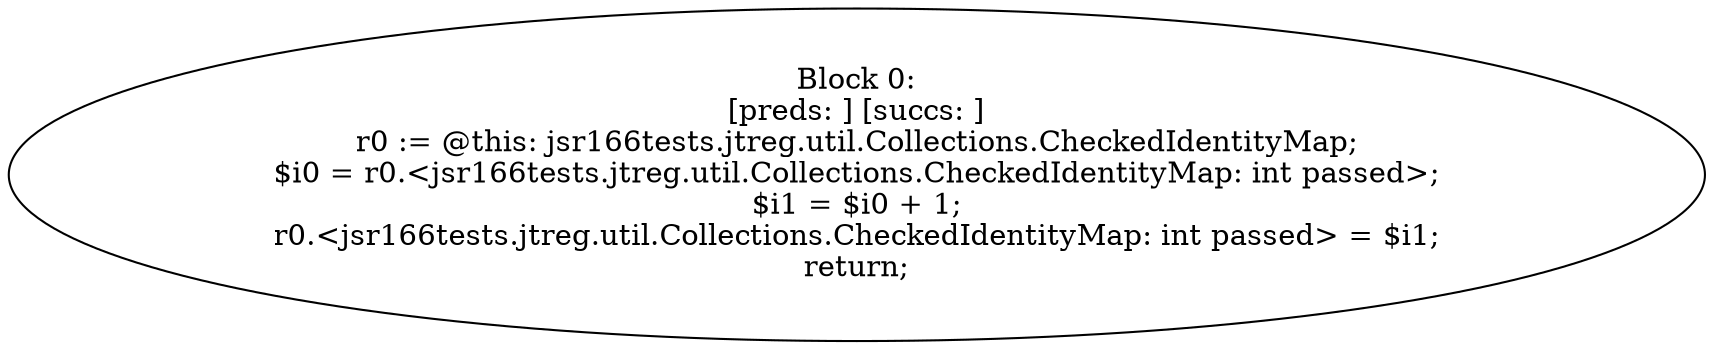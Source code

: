 digraph "unitGraph" {
    "Block 0:
[preds: ] [succs: ]
r0 := @this: jsr166tests.jtreg.util.Collections.CheckedIdentityMap;
$i0 = r0.<jsr166tests.jtreg.util.Collections.CheckedIdentityMap: int passed>;
$i1 = $i0 + 1;
r0.<jsr166tests.jtreg.util.Collections.CheckedIdentityMap: int passed> = $i1;
return;
"
}
